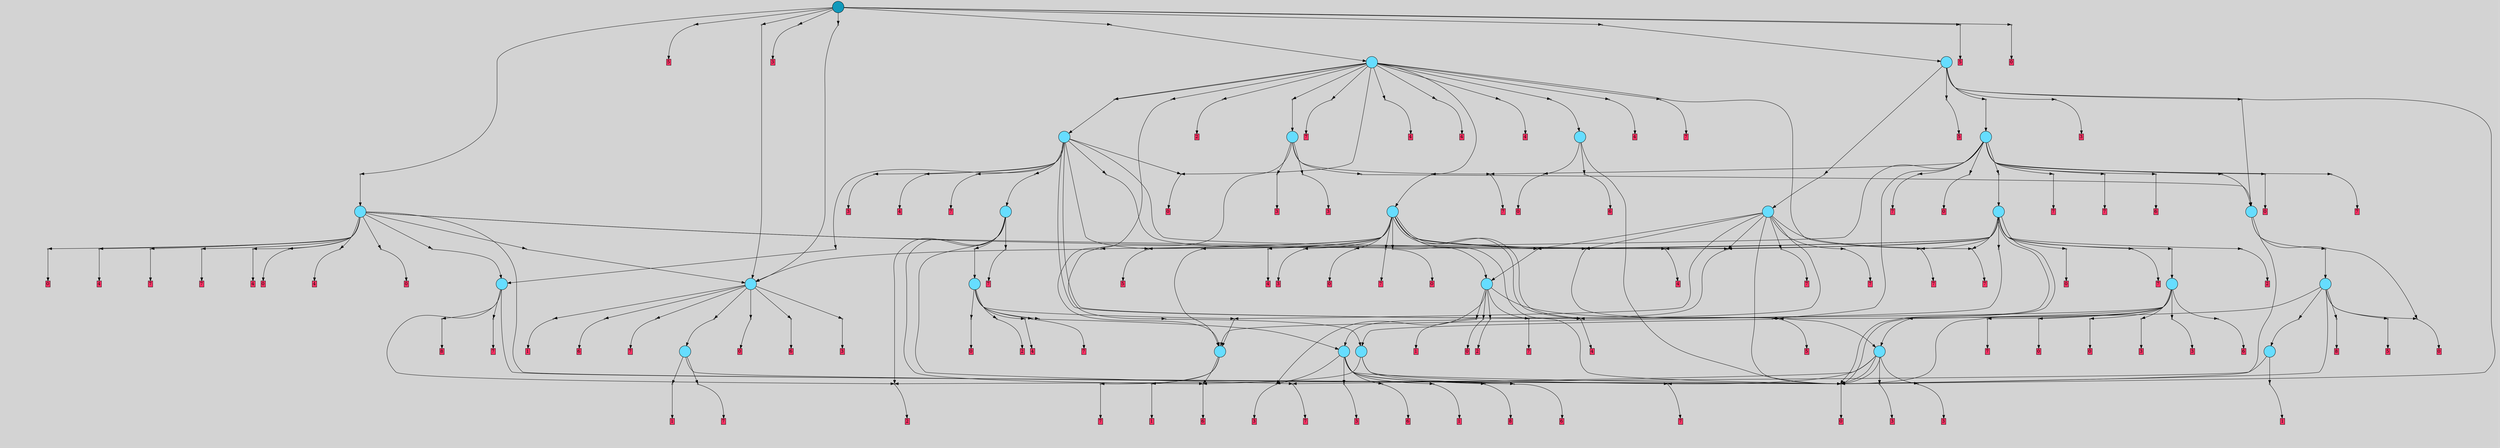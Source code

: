 // File exported with GEGELATI v1.3.1
// On the 2024-07-09 12:57:31
// With the MARL::MarlTPGGraphDotExporter
digraph{
	graph[pad = "0.212, 0.055" bgcolor = lightgray]
	node[shape=circle style = filled label = ""]
		T1 [fillcolor="#66ddff"]
		T6 [fillcolor="#66ddff"]
		T64 [fillcolor="#66ddff"]
		T123 [fillcolor="#66ddff"]
		T225 [fillcolor="#66ddff"]
		T348 [fillcolor="#66ddff"]
		T388 [fillcolor="#66ddff"]
		T452 [fillcolor="#66ddff"]
		T464 [fillcolor="#66ddff"]
		T550 [fillcolor="#66ddff"]
		T738 [fillcolor="#66ddff"]
		T885 [fillcolor="#66ddff"]
		T1081 [fillcolor="#66ddff"]
		T1301 [fillcolor="#66ddff"]
		T1692 [fillcolor="#66ddff"]
		T1806 [fillcolor="#66ddff"]
		T1839 [fillcolor="#66ddff"]
		T1935 [fillcolor="#66ddff"]
		T2142 [fillcolor="#66ddff"]
		T2292 [fillcolor="#66ddff"]
		T2585 [fillcolor="#66ddff"]
		T2786 [fillcolor="#66ddff"]
		T3622 [fillcolor="#66ddff"]
		T4407 [fillcolor="#66ddff"]
		T4593 [fillcolor="#1199bb"]
		P42513 [fillcolor="#cccccc" shape=point] //
		I42513 [shape=box style=invis label="3|0&1|1#2|5&#92;n"]
		P42513 -> I42513[style=invis]
		A29635 [fillcolor="#ff3366" shape=box margin=0.03 width=0 height=0 label="1"]
		T1 -> P42513 -> A29635
		P42514 [fillcolor="#cccccc" shape=point] //
		I42514 [shape=box style=invis label="5|6&0|3#1|5&#92;n3|6&2|3#1|5&#92;n8|7&3|4#1|7&#92;n"]
		P42514 -> I42514[style=invis]
		A29636 [fillcolor="#ff3366" shape=box margin=0.03 width=0 height=0 label="2"]
		T1 -> P42514 -> A29636
		P42515 [fillcolor="#cccccc" shape=point] //
		I42515 [shape=box style=invis label="0|7&3|3#3|0&#92;n0|5&2|4#4|0&#92;n"]
		P42515 -> I42515[style=invis]
		A29637 [fillcolor="#ff3366" shape=box margin=0.03 width=0 height=0 label="6"]
		T6 -> P42515 -> A29637
		P42516 [fillcolor="#cccccc" shape=point] //
		I42516 [shape=box style=invis label="5|3&3|1#3|2&#92;n5|1&4|2#3|7&#92;n"]
		P42516 -> I42516[style=invis]
		A29638 [fillcolor="#ff3366" shape=box margin=0.03 width=0 height=0 label="7"]
		T6 -> P42516 -> A29638
		P42517 [fillcolor="#cccccc" shape=point] //
		I42517 [shape=box style=invis label="4|7&2|2#2|4&#92;n4|0&2|6#3|7&#92;n0|2&4|2#1|2&#92;n6|7&2|2#4|0&#92;n5|2&2|4#4|1&#92;n8|4&2|1#1|7&#92;n3|3&4|5#1|0&#92;n2|4&0|1#3|4&#92;n7|1&4|0#2|3&#92;n"]
		P42517 -> I42517[style=invis]
		A29639 [fillcolor="#ff3366" shape=box margin=0.03 width=0 height=0 label="6"]
		T6 -> P42517 -> A29639
		P42518 [fillcolor="#cccccc" shape=point] //
		I42518 [shape=box style=invis label="2|0&3|4#2|3&#92;n4|0&1|7#4|6&#92;n1|1&4|5#2|2&#92;n"]
		P42518 -> I42518[style=invis]
		A29640 [fillcolor="#ff3366" shape=box margin=0.03 width=0 height=0 label="0"]
		T64 -> P42518 -> A29640
		P42519 [fillcolor="#cccccc" shape=point] //
		I42519 [shape=box style=invis label="3|6&3|2#2|6&#92;n5|2&3|5#3|3&#92;n4|2&4|3#2|2&#92;n"]
		P42519 -> I42519[style=invis]
		A29641 [fillcolor="#ff3366" shape=box margin=0.03 width=0 height=0 label="1"]
		T64 -> P42519 -> A29641
		P42520 [fillcolor="#cccccc" shape=point] //
		I42520 [shape=box style=invis label="3|6&1|7#0|0&#92;n7|4&0|5#4|3&#92;n1|5&4|6#4|5&#92;n4|1&2|0#0|6&#92;n3|2&3|1#4|2&#92;n7|3&1|6#2|1&#92;n3|4&2|4#1|3&#92;n"]
		P42520 -> I42520[style=invis]
		A29642 [fillcolor="#ff3366" shape=box margin=0.03 width=0 height=0 label="7"]
		T64 -> P42520 -> A29642
		P42521 [fillcolor="#cccccc" shape=point] //
		I42521 [shape=box style=invis label="3|4&2|4#2|3&#92;n7|5&4|6#4|5&#92;n4|1&2|0#0|6&#92;n7|4&0|5#4|3&#92;n3|6&1|7#0|0&#92;n"]
		P42521 -> I42521[style=invis]
		A29643 [fillcolor="#ff3366" shape=box margin=0.03 width=0 height=0 label="7"]
		T123 -> P42521 -> A29643
		P42522 [fillcolor="#cccccc" shape=point] //
		I42522 [shape=box style=invis label="6|0&1|2#4|7&#92;n0|2&2|2#1|2&#92;n1|3&2|0#3|5&#92;n6|0&2|5#1|2&#92;n2|4&4|5#2|0&#92;n"]
		P42522 -> I42522[style=invis]
		A29644 [fillcolor="#ff3366" shape=box margin=0.03 width=0 height=0 label="8"]
		T123 -> P42522 -> A29644
		T123 -> P42514
		T123 -> P42518
		P42523 [fillcolor="#cccccc" shape=point] //
		I42523 [shape=box style=invis label="4|0&2|0#3|7&#92;n0|3&2|2#1|4&#92;n4|6&0|1#0|1&#92;n8|4&2|1#1|7&#92;n4|0&2|2#2|4&#92;n0|1&3|3#3|0&#92;n6|4&2|3#4|3&#92;n"]
		P42523 -> I42523[style=invis]
		A29645 [fillcolor="#ff3366" shape=box margin=0.03 width=0 height=0 label="6"]
		T225 -> P42523 -> A29645
		T225 -> P42518
		P42524 [fillcolor="#cccccc" shape=point] //
		I42524 [shape=box style=invis label="6|7&3|6#2|3&#92;n4|0&1|7#4|6&#92;n2|2&3|4#2|3&#92;n"]
		P42524 -> I42524[style=invis]
		A29646 [fillcolor="#ff3366" shape=box margin=0.03 width=0 height=0 label="0"]
		T225 -> P42524 -> A29646
		P42525 [fillcolor="#cccccc" shape=point] //
		I42525 [shape=box style=invis label="6|5&0|7#1|0&#92;n2|4&1|0#0|0&#92;n1|6&1|6#0|7&#92;n0|5&0|5#1|7&#92;n1|5&2|1#1|5&#92;n3|0&4|5#2|3&#92;n1|2&4|4#1|6&#92;n"]
		P42525 -> I42525[style=invis]
		A29647 [fillcolor="#ff3366" shape=box margin=0.03 width=0 height=0 label="8"]
		T348 -> P42525 -> A29647
		P42526 [fillcolor="#cccccc" shape=point] //
		I42526 [shape=box style=invis label="3|4&0|6#1|6&#92;n1|7&0|2#2|7&#92;n3|4&3|7#4|4&#92;n"]
		P42526 -> I42526[style=invis]
		A29648 [fillcolor="#ff3366" shape=box margin=0.03 width=0 height=0 label="5"]
		T348 -> P42526 -> A29648
		P42527 [fillcolor="#cccccc" shape=point] //
		I42527 [shape=box style=invis label="1|0&0|1#2|7&#92;n"]
		P42527 -> I42527[style=invis]
		A29649 [fillcolor="#ff3366" shape=box margin=0.03 width=0 height=0 label="5"]
		T348 -> P42527 -> A29649
		T348 -> P42518
		P42528 [fillcolor="#cccccc" shape=point] //
		I42528 [shape=box style=invis label="1|7&2|2#3|3&#92;n"]
		P42528 -> I42528[style=invis]
		A29650 [fillcolor="#ff3366" shape=box margin=0.03 width=0 height=0 label="0"]
		T348 -> P42528 -> A29650
		P42529 [fillcolor="#cccccc" shape=point] //
		I42529 [shape=box style=invis label="1|2&4|4#1|6&#92;n5|4&4|7#0|5&#92;n1|4&1|6#0|7&#92;n3|0&4|5#2|3&#92;n5|5&2|0#4|0&#92;n3|5&0|7#1|0&#92;n1|5&2|7#1|5&#92;n"]
		P42529 -> I42529[style=invis]
		T348 -> P42529 -> T1
		P42530 [fillcolor="#cccccc" shape=point] //
		I42530 [shape=box style=invis label="2|5&2|4#4|0&#92;n"]
		P42530 -> I42530[style=invis]
		A29651 [fillcolor="#ff3366" shape=box margin=0.03 width=0 height=0 label="6"]
		T388 -> P42530 -> A29651
		P42531 [fillcolor="#cccccc" shape=point] //
		I42531 [shape=box style=invis label="8|5&0|4#1|7&#92;n5|4&4|3#3|7&#92;n5|6&1|1#1|7&#92;n5|3&2|1#1|7&#92;n4|2&3|2#4|3&#92;n8|0&4|6#1|6&#92;n6|4&4|0#2|4&#92;n3|3&4|6#0|6&#92;n5|7&1|2#0|3&#92;n7|2&0|6#2|7&#92;n"]
		P42531 -> I42531[style=invis]
		A29652 [fillcolor="#ff3366" shape=box margin=0.03 width=0 height=0 label="1"]
		T388 -> P42531 -> A29652
		T388 -> P42518
		P42532 [fillcolor="#cccccc" shape=point] //
		I42532 [shape=box style=invis label="1|2&4|4#1|6&#92;n2|4&1|0#0|0&#92;n1|6&1|6#0|7&#92;n1|5&2|1#1|5&#92;n3|0&4|5#2|3&#92;n3|5&0|7#1|0&#92;n"]
		P42532 -> I42532[style=invis]
		A29653 [fillcolor="#ff3366" shape=box margin=0.03 width=0 height=0 label="8"]
		T388 -> P42532 -> A29653
		P42533 [fillcolor="#cccccc" shape=point] //
		I42533 [shape=box style=invis label="6|4&0|1#0|0&#92;n8|7&2|2#0|7&#92;n2|4&1|0#4|2&#92;n4|4&2|5#0|3&#92;n1|0&2|4#1|1&#92;n6|5&4|6#0|3&#92;n2|6&0|3#3|6&#92;n"]
		P42533 -> I42533[style=invis]
		A29654 [fillcolor="#ff3366" shape=box margin=0.03 width=0 height=0 label="3"]
		T388 -> P42533 -> A29654
		P42534 [fillcolor="#cccccc" shape=point] //
		I42534 [shape=box style=invis label="1|0&2|4#1|1&#92;n8|7&2|2#0|7&#92;n2|4&1|0#4|2&#92;n4|4&2|5#0|3&#92;n6|4&0|1#0|0&#92;n6|5&4|6#0|0&#92;n2|6&0|3#3|6&#92;n"]
		P42534 -> I42534[style=invis]
		A29655 [fillcolor="#ff3366" shape=box margin=0.03 width=0 height=0 label="3"]
		T388 -> P42534 -> A29655
		T388 -> P42517
		P42535 [fillcolor="#cccccc" shape=point] //
		I42535 [shape=box style=invis label="3|6&1|7#0|0&#92;n4|1&2|0#0|6&#92;n7|5&4|6#4|5&#92;n3|4&2|4#1|1&#92;n3|2&3|6#4|2&#92;n2|0&4|5#2|4&#92;n7|4&0|5#4|3&#92;n4|3&0|3#1|5&#92;n"]
		P42535 -> I42535[style=invis]
		A29656 [fillcolor="#ff3366" shape=box margin=0.03 width=0 height=0 label="7"]
		T452 -> P42535 -> A29656
		T452 -> P42518
		T452 -> P42516
		P42536 [fillcolor="#cccccc" shape=point] //
		I42536 [shape=box style=invis label="6|5&4|6#0|3&#92;n8|7&2|2#0|7&#92;n2|6&0|3#3|6&#92;n5|4&2|5#0|3&#92;n1|0&2|4#2|1&#92;n6|4&0|1#0|0&#92;n2|4&1|0#4|2&#92;n2|7&4|5#2|4&#92;n"]
		P42536 -> I42536[style=invis]
		A29657 [fillcolor="#ff3366" shape=box margin=0.03 width=0 height=0 label="3"]
		T452 -> P42536 -> A29657
		P42537 [fillcolor="#cccccc" shape=point] //
		I42537 [shape=box style=invis label="6|2&0|7#3|7&#92;n5|7&2|6#4|5&#92;n0|4&1|0#3|6&#92;n6|2&1|4#3|6&#92;n5|3&3|4#0|1&#92;n7|7&0|1#4|4&#92;n2|4&3|2#0|4&#92;n7|1&0|4#3|4&#92;n3|2&4|4#3|1&#92;n"]
		P42537 -> I42537[style=invis]
		A29658 [fillcolor="#ff3366" shape=box margin=0.03 width=0 height=0 label="3"]
		T452 -> P42537 -> A29658
		T452 -> P42518
		P42538 [fillcolor="#cccccc" shape=point] //
		I42538 [shape=box style=invis label="3|0&2|4#0|2&#92;n3|5&1|6#3|7&#92;n1|7&4|2#3|7&#92;n5|3&3|1#3|2&#92;n"]
		P42538 -> I42538[style=invis]
		A29659 [fillcolor="#ff3366" shape=box margin=0.03 width=0 height=0 label="7"]
		T464 -> P42538 -> A29659
		P42539 [fillcolor="#cccccc" shape=point] //
		I42539 [shape=box style=invis label="3|0&2|1#2|5&#92;n6|5&1|3#3|0&#92;n"]
		P42539 -> I42539[style=invis]
		A29660 [fillcolor="#ff3366" shape=box margin=0.03 width=0 height=0 label="1"]
		T464 -> P42539 -> A29660
		T464 -> P42515
		P42540 [fillcolor="#cccccc" shape=point] //
		I42540 [shape=box style=invis label="7|0&1|2#3|1&#92;n8|1&3|1#3|7&#92;n4|6&4|2#4|5&#92;n"]
		P42540 -> I42540[style=invis]
		T550 -> P42540 -> T348
		T550 -> P42528
		T550 -> P42518
		P42541 [fillcolor="#cccccc" shape=point] //
		I42541 [shape=box style=invis label="0|6&1|6#3|2&#92;n7|1&4|2#1|3&#92;n4|1&2|0#2|4&#92;n2|4&3|3#2|3&#92;n6|7&2|2#0|3&#92;n1|4&2|7#2|6&#92;n2|0&2|1#3|5&#92;n4|4&4|5#3|2&#92;n"]
		P42541 -> I42541[style=invis]
		A29661 [fillcolor="#ff3366" shape=box margin=0.03 width=0 height=0 label="7"]
		T738 -> P42541 -> A29661
		P42542 [fillcolor="#cccccc" shape=point] //
		I42542 [shape=box style=invis label="0|0&4|2#2|0&#92;n3|2&4|3#2|2&#92;n0|2&3|5#3|3&#92;n"]
		P42542 -> I42542[style=invis]
		A29662 [fillcolor="#ff3366" shape=box margin=0.03 width=0 height=0 label="1"]
		T738 -> P42542 -> A29662
		T738 -> P42526
		P42543 [fillcolor="#cccccc" shape=point] //
		I42543 [shape=box style=invis label="2|0&3|4#4|3&#92;n1|1&4|5#2|2&#92;n4|0&1|7#4|6&#92;n"]
		P42543 -> I42543[style=invis]
		A29663 [fillcolor="#ff3366" shape=box margin=0.03 width=0 height=0 label="0"]
		T738 -> P42543 -> A29663
		T738 -> P42533
		P42544 [fillcolor="#cccccc" shape=point] //
		I42544 [shape=box style=invis label="5|0&4|5#1|2&#92;n1|6&4|0#4|6&#92;n0|0&1|2#0|7&#92;n6|7&4|0#2|5&#92;n"]
		P42544 -> I42544[style=invis]
		A29664 [fillcolor="#ff3366" shape=box margin=0.03 width=0 height=0 label="2"]
		T738 -> P42544 -> A29664
		P42545 [fillcolor="#cccccc" shape=point] //
		I42545 [shape=box style=invis label="1|1&4|5#2|2&#92;n3|0&3|3#3|4&#92;n4|1&1|7#4|6&#92;n2|0&3|4#2|3&#92;n"]
		P42545 -> I42545[style=invis]
		T885 -> P42545 -> T64
		P42546 [fillcolor="#cccccc" shape=point] //
		I42546 [shape=box style=invis label="5|0&2|1#3|5&#92;n8|4&1|6#3|1&#92;n7|2&2|1#4|1&#92;n3|4&4|3#2|6&#92;n8|7&4|5#1|4&#92;n"]
		P42546 -> I42546[style=invis]
		A29665 [fillcolor="#ff3366" shape=box margin=0.03 width=0 height=0 label="6"]
		T885 -> P42546 -> A29665
		P42547 [fillcolor="#cccccc" shape=point] //
		I42547 [shape=box style=invis label="6|4&0|1#0|0&#92;n1|0&2|4#1|1&#92;n6|5&4|6#0|3&#92;n2|4&1|6#4|2&#92;n4|4&2|5#0|3&#92;n8|7&2|2#0|7&#92;n8|0&2|2#0|4&#92;n"]
		P42547 -> I42547[style=invis]
		A29666 [fillcolor="#ff3366" shape=box margin=0.03 width=0 height=0 label="3"]
		T885 -> P42547 -> A29666
		P42548 [fillcolor="#cccccc" shape=point] //
		I42548 [shape=box style=invis label="7|2&0|2#2|1&#92;n0|5&4|0#1|6&#92;n3|5&4|5#4|6&#92;n2|0&2|3#1|7&#92;n0|2&0|1#4|0&#92;n4|1&3|2#2|6&#92;n"]
		P42548 -> I42548[style=invis]
		A29667 [fillcolor="#ff3366" shape=box margin=0.03 width=0 height=0 label="1"]
		T885 -> P42548 -> A29667
		P42549 [fillcolor="#cccccc" shape=point] //
		I42549 [shape=box style=invis label="7|0&4|1#3|0&#92;n2|7&4|6#0|1&#92;n"]
		P42549 -> I42549[style=invis]
		A29668 [fillcolor="#ff3366" shape=box margin=0.03 width=0 height=0 label="6"]
		T885 -> P42549 -> A29668
		P42550 [fillcolor="#cccccc" shape=point] //
		I42550 [shape=box style=invis label="3|0&2|4#0|2&#92;n8|7&4|2#3|7&#92;n5|3&3|1#3|2&#92;n3|2&1|6#3|7&#92;n"]
		P42550 -> I42550[style=invis]
		A29669 [fillcolor="#ff3366" shape=box margin=0.03 width=0 height=0 label="7"]
		T885 -> P42550 -> A29669
		P42551 [fillcolor="#cccccc" shape=point] //
		I42551 [shape=box style=invis label="2|0&3|4#2|3&#92;n1|1&3|5#2|2&#92;n4|0&1|7#4|6&#92;n"]
		P42551 -> I42551[style=invis]
		A29670 [fillcolor="#ff3366" shape=box margin=0.03 width=0 height=0 label="0"]
		T885 -> P42551 -> A29670
		P42552 [fillcolor="#cccccc" shape=point] //
		I42552 [shape=box style=invis label="1|7&4|1#1|7&#92;n6|4&0|1#0|0&#92;n1|0&2|4#1|1&#92;n6|5&4|6#0|3&#92;n2|4&1|6#4|2&#92;n4|4&2|5#0|3&#92;n8|0&2|2#0|4&#92;n8|7&1|2#0|7&#92;n"]
		P42552 -> I42552[style=invis]
		A29671 [fillcolor="#ff3366" shape=box margin=0.03 width=0 height=0 label="3"]
		T1081 -> P42552 -> A29671
		P42553 [fillcolor="#cccccc" shape=point] //
		I42553 [shape=box style=invis label="3|0&2|4#0|2&#92;n8|7&4|2#3|7&#92;n3|5&1|6#3|7&#92;n5|3&3|1#3|2&#92;n"]
		P42553 -> I42553[style=invis]
		A29672 [fillcolor="#ff3366" shape=box margin=0.03 width=0 height=0 label="7"]
		T1081 -> P42553 -> A29672
		P42554 [fillcolor="#cccccc" shape=point] //
		I42554 [shape=box style=invis label="1|0&1|4#2|3&#92;n3|0&3|4#3|5&#92;n"]
		P42554 -> I42554[style=invis]
		A29673 [fillcolor="#ff3366" shape=box margin=0.03 width=0 height=0 label="3"]
		T1081 -> P42554 -> A29673
		P42555 [fillcolor="#cccccc" shape=point] //
		I42555 [shape=box style=invis label="2|0&3|4#2|3&#92;n6|2&3|5#1|5&#92;n1|1&4|5#2|5&#92;n1|4&0|5#2|2&#92;n2|0&4|4#4|1&#92;n4|7&1|7#4|6&#92;n2|7&1|0#2|3&#92;n"]
		P42555 -> I42555[style=invis]
		T1081 -> P42555 -> T550
		P42556 [fillcolor="#cccccc" shape=point] //
		I42556 [shape=box style=invis label="2|7&1|2#2|7&#92;n8|0&2|4#1|6&#92;n2|1&3|0#2|2&#92;n3|4&2|3#1|2&#92;n4|0&2|5#0|2&#92;n8|7&3|7#1|4&#92;n"]
		P42556 -> I42556[style=invis]
		T1081 -> P42556 -> T6
		P42557 [fillcolor="#cccccc" shape=point] //
		I42557 [shape=box style=invis label="0|4&4|5#4|2&#92;n4|0&1|7#4|4&#92;n7|6&4|5#4|4&#92;n0|0&3|1#0|4&#92;n2|7&3|4#2|3&#92;n"]
		P42557 -> I42557[style=invis]
		T1301 -> P42557 -> T452
		P42558 [fillcolor="#cccccc" shape=point] //
		I42558 [shape=box style=invis label="3|0&2|5#0|2&#92;n6|1&4|3#2|4&#92;n"]
		P42558 -> I42558[style=invis]
		A29674 [fillcolor="#ff3366" shape=box margin=0.03 width=0 height=0 label="4"]
		T1301 -> P42558 -> A29674
		P42559 [fillcolor="#cccccc" shape=point] //
		I42559 [shape=box style=invis label="7|0&2|3#0|1&#92;n1|7&4|4#3|1&#92;n7|7&2|6#4|6&#92;n"]
		P42559 -> I42559[style=invis]
		A29675 [fillcolor="#ff3366" shape=box margin=0.03 width=0 height=0 label="7"]
		T1301 -> P42559 -> A29675
		T1301 -> P42518
		P42560 [fillcolor="#cccccc" shape=point] //
		I42560 [shape=box style=invis label="5|7&1|5#2|0&#92;n4|0&1|2#4|6&#92;n1|1&4|5#2|2&#92;n"]
		P42560 -> I42560[style=invis]
		A29676 [fillcolor="#ff3366" shape=box margin=0.03 width=0 height=0 label="0"]
		T1301 -> P42560 -> A29676
		P42561 [fillcolor="#cccccc" shape=point] //
		I42561 [shape=box style=invis label="4|0&1|7#4|6&#92;n2|0&3|6#2|3&#92;n1|1&4|5#2|2&#92;n6|0&3|0#1|2&#92;n"]
		P42561 -> I42561[style=invis]
		A29677 [fillcolor="#ff3366" shape=box margin=0.03 width=0 height=0 label="0"]
		T1301 -> P42561 -> A29677
		P42562 [fillcolor="#cccccc" shape=point] //
		I42562 [shape=box style=invis label="6|4&0|1#0|0&#92;n8|7&2|2#0|7&#92;n2|4&1|4#4|2&#92;n4|4&2|5#0|3&#92;n2|6&0|3#3|6&#92;n6|5&4|6#0|3&#92;n1|0&2|4#1|1&#92;n"]
		P42562 -> I42562[style=invis]
		A29678 [fillcolor="#ff3366" shape=box margin=0.03 width=0 height=0 label="3"]
		T1301 -> P42562 -> A29678
		P42563 [fillcolor="#cccccc" shape=point] //
		I42563 [shape=box style=invis label="6|5&2|6#0|4&#92;n6|7&1|6#0|0&#92;n8|7&2|2#0|5&#92;n1|0&1|4#1|1&#92;n2|6&0|3#3|6&#92;n6|4&0|1#0|0&#92;n4|3&4|6#0|6&#92;n"]
		P42563 -> I42563[style=invis]
		A29679 [fillcolor="#ff3366" shape=box margin=0.03 width=0 height=0 label="3"]
		T1301 -> P42563 -> A29679
		P42564 [fillcolor="#cccccc" shape=point] //
		I42564 [shape=box style=invis label="3|6&1|4#0|1&#92;n0|0&2|5#0|0&#92;n"]
		P42564 -> I42564[style=invis]
		A29680 [fillcolor="#ff3366" shape=box margin=0.03 width=0 height=0 label="6"]
		T1301 -> P42564 -> A29680
		P42565 [fillcolor="#cccccc" shape=point] //
		I42565 [shape=box style=invis label="2|1&3|1#4|5&#92;n4|2&1|4#3|5&#92;n2|0&4|0#2|4&#92;n8|6&2|5#4|5&#92;n7|4&0|3#4|5&#92;n5|7&1|3#0|5&#92;n6|4&0|5#0|1&#92;n2|2&0|6#4|2&#92;n8|3&3|4#4|0&#92;n"]
		P42565 -> I42565[style=invis]
		A29681 [fillcolor="#ff3366" shape=box margin=0.03 width=0 height=0 label="7"]
		T1692 -> P42565 -> A29681
		P42566 [fillcolor="#cccccc" shape=point] //
		I42566 [shape=box style=invis label="1|0&3|6#2|3&#92;n"]
		P42566 -> I42566[style=invis]
		T1692 -> P42566 -> T464
		P42567 [fillcolor="#cccccc" shape=point] //
		I42567 [shape=box style=invis label="7|0&2|7#2|2&#92;n5|7&2|7#1|2&#92;n8|7&1|7#1|7&#92;n"]
		P42567 -> I42567[style=invis]
		T1692 -> P42567 -> T388
		P42568 [fillcolor="#cccccc" shape=point] //
		I42568 [shape=box style=invis label="7|6&4|5#1|4&#92;n4|0&1|7#4|4&#92;n0|4&4|5#4|2&#92;n0|0&3|1#0|4&#92;n2|7&3|4#2|3&#92;n3|0&0|4#2|2&#92;n"]
		P42568 -> I42568[style=invis]
		T1692 -> P42568 -> T452
		P42569 [fillcolor="#cccccc" shape=point] //
		I42569 [shape=box style=invis label="3|0&2|4#0|2&#92;n5|3&3|1#3|2&#92;n3|5&1|6#3|7&#92;n8|7&4|1#3|7&#92;n"]
		P42569 -> I42569[style=invis]
		A29682 [fillcolor="#ff3366" shape=box margin=0.03 width=0 height=0 label="7"]
		T1692 -> P42569 -> A29682
		P42570 [fillcolor="#cccccc" shape=point] //
		I42570 [shape=box style=invis label="7|4&3|5#1|3&#92;n8|0&1|7#0|0&#92;n0|4&1|6#0|3&#92;n3|4&3|1#4|2&#92;n"]
		P42570 -> I42570[style=invis]
		A29683 [fillcolor="#ff3366" shape=box margin=0.03 width=0 height=0 label="7"]
		T1692 -> P42570 -> A29683
		T1692 -> P42518
		P42571 [fillcolor="#cccccc" shape=point] //
		I42571 [shape=box style=invis label="8|3&2|7#3|0&#92;n8|0&1|3#0|3&#92;n"]
		P42571 -> I42571[style=invis]
		T1692 -> P42571 -> T738
		T1692 -> P42558
		P42572 [fillcolor="#cccccc" shape=point] //
		I42572 [shape=box style=invis label="6|0&4|3#2|4&#92;n0|6&0|0#1|7&#92;n3|0&2|5#0|2&#92;n"]
		P42572 -> I42572[style=invis]
		A29684 [fillcolor="#ff3366" shape=box margin=0.03 width=0 height=0 label="4"]
		T1806 -> P42572 -> A29684
		T1806 -> P42566
		P42573 [fillcolor="#cccccc" shape=point] //
		I42573 [shape=box style=invis label="8|7&0|7#1|7&#92;n7|0&2|7#2|2&#92;n0|4&0|2#3|3&#92;n"]
		P42573 -> I42573[style=invis]
		T1806 -> P42573 -> T388
		P42574 [fillcolor="#cccccc" shape=point] //
		I42574 [shape=box style=invis label="2|6&0|3#3|6&#92;n1|0&2|4#1|1&#92;n8|7&2|2#3|7&#92;n1|2&0|4#2|6&#92;n6|5&4|6#0|3&#92;n8|3&4|3#3|0&#92;n6|4&1|1#0|0&#92;n"]
		P42574 -> I42574[style=invis]
		A29685 [fillcolor="#ff3366" shape=box margin=0.03 width=0 height=0 label="7"]
		T1806 -> P42574 -> A29685
		P42575 [fillcolor="#cccccc" shape=point] //
		I42575 [shape=box style=invis label="4|0&1|6#4|6&#92;n"]
		P42575 -> I42575[style=invis]
		A29686 [fillcolor="#ff3366" shape=box margin=0.03 width=0 height=0 label="0"]
		T1806 -> P42575 -> A29686
		P42576 [fillcolor="#cccccc" shape=point] //
		I42576 [shape=box style=invis label="0|5&0|5#1|0&#92;n3|3&3|4#4|3&#92;n5|0&1|6#3|7&#92;n4|0&2|5#4|7&#92;n3|4&3|0#2|5&#92;n7|6&3|7#1|6&#92;n3|5&2|3#4|4&#92;n"]
		P42576 -> I42576[style=invis]
		A29687 [fillcolor="#ff3366" shape=box margin=0.03 width=0 height=0 label="2"]
		T1806 -> P42576 -> A29687
		P42577 [fillcolor="#cccccc" shape=point] //
		I42577 [shape=box style=invis label="2|6&0|3#3|6&#92;n8|7&2|2#0|7&#92;n2|4&1|0#4|2&#92;n1|0&2|4#1|1&#92;n1|2&0|4#2|6&#92;n6|5&4|6#0|3&#92;n6|4&1|1#0|0&#92;n"]
		P42577 -> I42577[style=invis]
		A29688 [fillcolor="#ff3366" shape=box margin=0.03 width=0 height=0 label="7"]
		T1839 -> P42577 -> A29688
		T1839 -> P42518
		P42578 [fillcolor="#cccccc" shape=point] //
		I42578 [shape=box style=invis label="6|1&4|3#2|4&#92;n3|0&2|5#0|2&#92;n0|6&0|0#1|7&#92;n"]
		P42578 -> I42578[style=invis]
		A29689 [fillcolor="#ff3366" shape=box margin=0.03 width=0 height=0 label="4"]
		T1839 -> P42578 -> A29689
		P42579 [fillcolor="#cccccc" shape=point] //
		I42579 [shape=box style=invis label="2|0&4|0#2|4&#92;n4|2&1|4#3|5&#92;n2|1&3|1#4|5&#92;n8|6&2|5#4|5&#92;n7|4&0|3#4|5&#92;n3|4&2|2#2|1&#92;n5|7&1|3#0|5&#92;n7|4&0|5#0|1&#92;n2|2&0|6#4|2&#92;n"]
		P42579 -> I42579[style=invis]
		A29690 [fillcolor="#ff3366" shape=box margin=0.03 width=0 height=0 label="7"]
		T1839 -> P42579 -> A29690
		T1839 -> P42567
		T1839 -> P42568
		T1839 -> P42570
		T1839 -> P42518
		T1839 -> P42571
		P42580 [fillcolor="#cccccc" shape=point] //
		I42580 [shape=box style=invis label="8|0&3|5#4|5&#92;n1|0&3|6#2|1&#92;n"]
		P42580 -> I42580[style=invis]
		T1839 -> P42580 -> T464
		P42581 [fillcolor="#cccccc" shape=point] //
		I42581 [shape=box style=invis label="6|1&2|7#2|1&#92;n1|1&3|5#2|2&#92;n7|7&3|7#1|3&#92;n2|0&1|4#2|3&#92;n"]
		P42581 -> I42581[style=invis]
		T1839 -> P42581 -> T1301
		P42582 [fillcolor="#cccccc" shape=point] //
		I42582 [shape=box style=invis label="6|0&4|7#2|1&#92;n4|0&2|1#3|2&#92;n"]
		P42582 -> I42582[style=invis]
		A29691 [fillcolor="#ff3366" shape=box margin=0.03 width=0 height=0 label="2"]
		T1839 -> P42582 -> A29691
		P42583 [fillcolor="#cccccc" shape=point] //
		I42583 [shape=box style=invis label="2|0&3|3#2|3&#92;n1|1&4|4#2|2&#92;n"]
		P42583 -> I42583[style=invis]
		A29692 [fillcolor="#ff3366" shape=box margin=0.03 width=0 height=0 label="0"]
		T1839 -> P42583 -> A29692
		T1935 -> P42514
		P42584 [fillcolor="#cccccc" shape=point] //
		I42584 [shape=box style=invis label="2|0&3|4#2|2&#92;n4|0&1|7#4|6&#92;n8|0&0|6#3|3&#92;n5|0&0|6#4|3&#92;n1|1&4|5#2|6&#92;n"]
		P42584 -> I42584[style=invis]
		T1935 -> P42584 -> T1806
		T1935 -> P42515
		T1935 -> P42535
		P42585 [fillcolor="#cccccc" shape=point] //
		I42585 [shape=box style=invis label="6|0&1|5#3|6&#92;n1|7&2|5#3|7&#92;n"]
		P42585 -> I42585[style=invis]
		A29693 [fillcolor="#ff3366" shape=box margin=0.03 width=0 height=0 label="7"]
		T1935 -> P42585 -> A29693
		P42586 [fillcolor="#cccccc" shape=point] //
		I42586 [shape=box style=invis label="7|5&4|3#3|5&#92;n3|3&1|6#3|7&#92;n3|0&3|4#0|6&#92;n"]
		P42586 -> I42586[style=invis]
		A29694 [fillcolor="#ff3366" shape=box margin=0.03 width=0 height=0 label="7"]
		T2142 -> P42586 -> A29694
		P42587 [fillcolor="#cccccc" shape=point] //
		I42587 [shape=box style=invis label="0|4&3|3#3|5&#92;n8|7&0|0#0|2&#92;n5|0&1|1#4|6&#92;n"]
		P42587 -> I42587[style=invis]
		A29695 [fillcolor="#ff3366" shape=box margin=0.03 width=0 height=0 label="0"]
		T2142 -> P42587 -> A29695
		P42588 [fillcolor="#cccccc" shape=point] //
		I42588 [shape=box style=invis label="2|7&1|0#2|3&#92;n6|2&3|5#1|5&#92;n1|4&0|5#2|2&#92;n4|1&4|5#2|5&#92;n6|4&4|3#4|2&#92;n4|7&1|7#4|6&#92;n"]
		P42588 -> I42588[style=invis]
		T2142 -> P42588 -> T550
		P42589 [fillcolor="#cccccc" shape=point] //
		I42589 [shape=box style=invis label="7|5&4|3#1|1&#92;n4|5&4|2#0|3&#92;n2|0&4|5#1|1&#92;n8|0&2|1#3|4&#92;n8|2&3|0#0|7&#92;n"]
		P42589 -> I42589[style=invis]
		A29696 [fillcolor="#ff3366" shape=box margin=0.03 width=0 height=0 label="5"]
		T2142 -> P42589 -> A29696
		P42590 [fillcolor="#cccccc" shape=point] //
		I42590 [shape=box style=invis label="3|5&1|6#3|7&#92;n6|7&2|5#2|7&#92;n7|5&4|3#3|5&#92;n3|0&1|4#0|6&#92;n"]
		P42590 -> I42590[style=invis]
		A29697 [fillcolor="#ff3366" shape=box margin=0.03 width=0 height=0 label="7"]
		T2142 -> P42590 -> A29697
		P42591 [fillcolor="#cccccc" shape=point] //
		I42591 [shape=box style=invis label="3|2&3|1#4|2&#92;n6|4&2|1#1|4&#92;n5|5&0|1#1|6&#92;n3|4&3|6#1|3&#92;n7|5&0|5#4|3&#92;n5|0&1|6#2|1&#92;n1|5&0|6#4|5&#92;n5|5&4|4#2|3&#92;n3|6&1|1#0|4&#92;n"]
		P42591 -> I42591[style=invis]
		A29698 [fillcolor="#ff3366" shape=box margin=0.03 width=0 height=0 label="7"]
		T2142 -> P42591 -> A29698
		P42592 [fillcolor="#cccccc" shape=point] //
		I42592 [shape=box style=invis label="3|4&1|3#0|0&#92;n4|1&4|5#1|7&#92;n2|0&3|4#2|3&#92;n4|0&1|7#0|6&#92;n"]
		P42592 -> I42592[style=invis]
		A29699 [fillcolor="#ff3366" shape=box margin=0.03 width=0 height=0 label="0"]
		T2142 -> P42592 -> A29699
		P42593 [fillcolor="#cccccc" shape=point] //
		I42593 [shape=box style=invis label="8|0&2|4#1|6&#92;n2|1&3|0#2|2&#92;n5|0&2|7#2|7&#92;n3|4&2|3#1|2&#92;n2|3&1|2#2|7&#92;n8|7&3|7#2|4&#92;n"]
		P42593 -> I42593[style=invis]
		T2142 -> P42593 -> T6
		P42594 [fillcolor="#cccccc" shape=point] //
		I42594 [shape=box style=invis label="5|2&3|7#0|3&#92;n3|0&2|3#1|3&#92;n7|5&4|6#4|5&#92;n4|1&2|0#3|6&#92;n3|3&3|1#4|2&#92;n2|1&1|3#0|5&#92;n7|4&0|5#4|3&#92;n"]
		P42594 -> I42594[style=invis]
		A29700 [fillcolor="#ff3366" shape=box margin=0.03 width=0 height=0 label="7"]
		T2142 -> P42594 -> A29700
		P42595 [fillcolor="#cccccc" shape=point] //
		I42595 [shape=box style=invis label="8|5&0|4#1|7&#92;n5|4&4|3#3|7&#92;n5|7&1|2#3|3&#92;n5|6&2|0#4|2&#92;n4|2&2|2#4|3&#92;n8|0&4|6#1|6&#92;n6|4&4|0#2|4&#92;n3|3&4|6#0|6&#92;n5|3&2|1#1|7&#92;n7|2&0|6#2|7&#92;n"]
		P42595 -> I42595[style=invis]
		T2142 -> P42595 -> T1839
		T2142 -> P42553
		P42596 [fillcolor="#cccccc" shape=point] //
		I42596 [shape=box style=invis label="8|4&4|5#1|5&#92;n0|0&2|7#0|4&#92;n"]
		P42596 -> I42596[style=invis]
		A29701 [fillcolor="#ff3366" shape=box margin=0.03 width=0 height=0 label="6"]
		T2142 -> P42596 -> A29701
		P42597 [fillcolor="#cccccc" shape=point] //
		I42597 [shape=box style=invis label="6|2&3|5#1|5&#92;n1|1&4|5#2|5&#92;n1|4&0|6#3|2&#92;n2|0&4|4#4|1&#92;n4|7&1|7#4|6&#92;n"]
		P42597 -> I42597[style=invis]
		T2292 -> P42597 -> T1692
		P42598 [fillcolor="#cccccc" shape=point] //
		I42598 [shape=box style=invis label="0|0&1|7#4|7&#92;n6|1&4|3#4|3&#92;n3|4&3|7#4|2&#92;n0|2&3|4#2|5&#92;n1|1&1|1#3|5&#92;n"]
		P42598 -> I42598[style=invis]
		T2292 -> P42598 -> T2142
		P42599 [fillcolor="#cccccc" shape=point] //
		I42599 [shape=box style=invis label="8|2&0|7#3|7&#92;n7|1&0|4#3|4&#92;n5|5&2|6#4|5&#92;n6|2&1|4#3|6&#92;n5|3&3|4#0|1&#92;n7|0&0|1#4|4&#92;n0|7&1|0#0|6&#92;n3|2&4|4#3|1&#92;n2|4&3|2#0|4&#92;n4|2&2|6#0|6&#92;n"]
		P42599 -> I42599[style=invis]
		A29702 [fillcolor="#ff3366" shape=box margin=0.03 width=0 height=0 label="3"]
		T2292 -> P42599 -> A29702
		P42600 [fillcolor="#cccccc" shape=point] //
		I42600 [shape=box style=invis label="2|0&1|0#2|3&#92;n4|7&1|7#4|6&#92;n7|4&3|4#1|2&#92;n2|0&4|4#4|1&#92;n2|0&3|4#2|3&#92;n3|3&3|2#1|2&#92;n6|2&3|5#2|5&#92;n1|0&4|5#2|5&#92;n"]
		P42600 -> I42600[style=invis]
		T2292 -> P42600 -> T550
		P42601 [fillcolor="#cccccc" shape=point] //
		I42601 [shape=box style=invis label="3|4&0|6#2|6&#92;n3|4&3|7#4|4&#92;n1|7&0|2#2|7&#92;n"]
		P42601 -> I42601[style=invis]
		A29703 [fillcolor="#ff3366" shape=box margin=0.03 width=0 height=0 label="5"]
		T2292 -> P42601 -> A29703
		T2292 -> P42518
		P42602 [fillcolor="#cccccc" shape=point] //
		I42602 [shape=box style=invis label="2|7&3|2#4|0&#92;n0|0&0|5#0|7&#92;n1|2&0|5#4|3&#92;n"]
		P42602 -> I42602[style=invis]
		A29704 [fillcolor="#ff3366" shape=box margin=0.03 width=0 height=0 label="0"]
		T2585 -> P42602 -> A29704
		P42603 [fillcolor="#cccccc" shape=point] //
		I42603 [shape=box style=invis label="0|6&0|0#1|7&#92;n3|0&2|5#0|2&#92;n1|2&2|4#3|5&#92;n"]
		P42603 -> I42603[style=invis]
		A29705 [fillcolor="#ff3366" shape=box margin=0.03 width=0 height=0 label="4"]
		T2585 -> P42603 -> A29705
		P42604 [fillcolor="#cccccc" shape=point] //
		I42604 [shape=box style=invis label="2|0&4|0#2|4&#92;n4|2&1|4#3|5&#92;n2|1&3|1#4|5&#92;n8|6&3|5#4|5&#92;n7|4&0|3#4|5&#92;n3|4&2|2#2|1&#92;n2|2&0|6#4|2&#92;n7|4&0|5#0|1&#92;n5|7&1|3#0|5&#92;n"]
		P42604 -> I42604[style=invis]
		A29706 [fillcolor="#ff3366" shape=box margin=0.03 width=0 height=0 label="7"]
		T2585 -> P42604 -> A29706
		T2585 -> P42568
		P42605 [fillcolor="#cccccc" shape=point] //
		I42605 [shape=box style=invis label="5|0&1|2#3|5&#92;n0|4&1|6#0|3&#92;n8|4&2|3#2|1&#92;n3|4&1|1#4|2&#92;n7|4&1|5#1|3&#92;n2|1&2|7#2|7&#92;n"]
		P42605 -> I42605[style=invis]
		A29707 [fillcolor="#ff3366" shape=box margin=0.03 width=0 height=0 label="7"]
		T2585 -> P42605 -> A29707
		T2585 -> P42571
		P42606 [fillcolor="#cccccc" shape=point] //
		I42606 [shape=box style=invis label="0|1&4|6#3|7&#92;n1|6&2|3#3|1&#92;n6|3&4|3#4|4&#92;n"]
		P42606 -> I42606[style=invis]
		A29708 [fillcolor="#ff3366" shape=box margin=0.03 width=0 height=0 label="4"]
		T2585 -> P42606 -> A29708
		P42607 [fillcolor="#cccccc" shape=point] //
		I42607 [shape=box style=invis label="0|7&4|3#0|0&#92;n3|0&1|1#2|4&#92;n"]
		P42607 -> I42607[style=invis]
		T2585 -> P42607 -> T123
		P42608 [fillcolor="#cccccc" shape=point] //
		I42608 [shape=box style=invis label="4|0&1|7#4|6&#92;n2|0&2|4#2|3&#92;n2|1&3|2#3|5&#92;n6|6&4|2#3|6&#92;n2|1&2|4#0|0&#92;n"]
		P42608 -> I42608[style=invis]
		A29709 [fillcolor="#ff3366" shape=box margin=0.03 width=0 height=0 label="0"]
		T2585 -> P42608 -> A29709
		T2585 -> P42518
		P42609 [fillcolor="#cccccc" shape=point] //
		I42609 [shape=box style=invis label="0|6&0|0#1|6&#92;n3|0&2|5#0|2&#92;n6|1&4|3#2|4&#92;n"]
		P42609 -> I42609[style=invis]
		A29710 [fillcolor="#ff3366" shape=box margin=0.03 width=0 height=0 label="4"]
		T2585 -> P42609 -> A29710
		P42610 [fillcolor="#cccccc" shape=point] //
		I42610 [shape=box style=invis label="8|5&2|6#0|6&#92;n5|0&0|1#4|4&#92;n1|6&2|7#0|5&#92;n4|0&4|4#2|1&#92;n"]
		P42610 -> I42610[style=invis]
		A29711 [fillcolor="#ff3366" shape=box margin=0.03 width=0 height=0 label="0"]
		T2585 -> P42610 -> A29711
		P42611 [fillcolor="#cccccc" shape=point] //
		I42611 [shape=box style=invis label="7|1&3|2#0|6&#92;n2|0&4|4#2|3&#92;n0|1&2|0#4|4&#92;n3|1&4|5#2|2&#92;n2|6&4|3#4|5&#92;n"]
		P42611 -> I42611[style=invis]
		T2585 -> P42611 -> T885
		P42612 [fillcolor="#cccccc" shape=point] //
		I42612 [shape=box style=invis label="2|0&3|5#1|3&#92;n7|2&3|5#1|4&#92;n"]
		P42612 -> I42612[style=invis]
		T2786 -> P42612 -> T738
		T2786 -> P42558
		P42613 [fillcolor="#cccccc" shape=point] //
		I42613 [shape=box style=invis label="1|1&4|5#2|5&#92;n2|7&1|0#2|3&#92;n1|4&0|5#2|3&#92;n2|0&4|4#4|1&#92;n4|7&2|7#4|6&#92;n6|2&3|5#1|5&#92;n"]
		P42613 -> I42613[style=invis]
		T2786 -> P42613 -> T1935
		T2786 -> P42558
		P42614 [fillcolor="#cccccc" shape=point] //
		I42614 [shape=box style=invis label="6|0&1|7#4|6&#92;n1|1&4|1#4|4&#92;n8|5&4|4#2|3&#92;n"]
		P42614 -> I42614[style=invis]
		A29712 [fillcolor="#ff3366" shape=box margin=0.03 width=0 height=0 label="0"]
		T2786 -> P42614 -> A29712
		T2786 -> P42589
		P42615 [fillcolor="#cccccc" shape=point] //
		I42615 [shape=box style=invis label="5|4&3|3#0|1&#92;n6|5&2|6#0|4&#92;n1|0&1|4#1|1&#92;n8|7&2|2#0|5&#92;n1|3&3|2#0|4&#92;n2|0&0|3#3|6&#92;n7|7&0|6#0|3&#92;n6|4&0|1#0|0&#92;n6|7&1|6#0|0&#92;n"]
		P42615 -> I42615[style=invis]
		A29713 [fillcolor="#ff3366" shape=box margin=0.03 width=0 height=0 label="3"]
		T2786 -> P42615 -> A29713
		T2786 -> P42567
		P42616 [fillcolor="#cccccc" shape=point] //
		I42616 [shape=box style=invis label="6|1&4|3#2|4&#92;n3|0&2|5#0|2&#92;n2|7&1|3#2|3&#92;n"]
		P42616 -> I42616[style=invis]
		A29714 [fillcolor="#ff3366" shape=box margin=0.03 width=0 height=0 label="4"]
		T2786 -> P42616 -> A29714
		P42617 [fillcolor="#cccccc" shape=point] //
		I42617 [shape=box style=invis label="6|0&2|3#0|2&#92;n3|4&1|0#2|6&#92;n3|7&0|2#2|1&#92;n6|4&2|0#4|5&#92;n"]
		P42617 -> I42617[style=invis]
		A29715 [fillcolor="#ff3366" shape=box margin=0.03 width=0 height=0 label="7"]
		T2786 -> P42617 -> A29715
		P42618 [fillcolor="#cccccc" shape=point] //
		I42618 [shape=box style=invis label="4|2&4|3#3|1&#92;n3|0&4|0#3|2&#92;n"]
		P42618 -> I42618[style=invis]
		T2786 -> P42618 -> T123
		T3622 -> P42578
		P42619 [fillcolor="#cccccc" shape=point] //
		I42619 [shape=box style=invis label="1|0&3|6#2|3&#92;n2|4&3|6#2|7&#92;n5|6&2|5#3|4&#92;n"]
		P42619 -> I42619[style=invis]
		T3622 -> P42619 -> T464
		T3622 -> P42568
		T3622 -> P42571
		P42620 [fillcolor="#cccccc" shape=point] //
		I42620 [shape=box style=invis label="1|1&4|0#0|3&#92;n6|1&4|5#2|4&#92;n"]
		P42620 -> I42620[style=invis]
		A29716 [fillcolor="#ff3366" shape=box margin=0.03 width=0 height=0 label="4"]
		T3622 -> P42620 -> A29716
		P42621 [fillcolor="#cccccc" shape=point] //
		I42621 [shape=box style=invis label="6|4&0|1#0|0&#92;n1|0&2|4#1|1&#92;n2|4&1|6#4|2&#92;n6|5&4|6#0|3&#92;n4|0&2|5#0|3&#92;n0|5&3|2#2|1&#92;n8|7&2|2#0|7&#92;n8|0&2|2#0|4&#92;n"]
		P42621 -> I42621[style=invis]
		A29717 [fillcolor="#ff3366" shape=box margin=0.03 width=0 height=0 label="3"]
		T3622 -> P42621 -> A29717
		T3622 -> P42589
		P42622 [fillcolor="#cccccc" shape=point] //
		I42622 [shape=box style=invis label="6|6&3|7#2|2&#92;n1|0&4|3#1|3&#92;n6|4&4|5#1|2&#92;n"]
		P42622 -> I42622[style=invis]
		A29718 [fillcolor="#ff3366" shape=box margin=0.03 width=0 height=0 label="0"]
		T3622 -> P42622 -> A29718
		P42623 [fillcolor="#cccccc" shape=point] //
		I42623 [shape=box style=invis label="2|0&4|0#2|4&#92;n8|6&2|5#4|5&#92;n2|1&3|1#4|5&#92;n4|7&1|4#3|5&#92;n7|4&0|3#4|5&#92;n3|4&2|2#2|1&#92;n5|7&1|3#0|5&#92;n7|4&0|5#0|1&#92;n2|2&0|6#4|2&#92;n"]
		P42623 -> I42623[style=invis]
		A29719 [fillcolor="#ff3366" shape=box margin=0.03 width=0 height=0 label="7"]
		T3622 -> P42623 -> A29719
		P42624 [fillcolor="#cccccc" shape=point] //
		I42624 [shape=box style=invis label="4|0&3|6#4|6&#92;n1|1&4|1#2|2&#92;n8|3&0|5#0|2&#92;n"]
		P42624 -> I42624[style=invis]
		A29720 [fillcolor="#ff3366" shape=box margin=0.03 width=0 height=0 label="0"]
		T3622 -> P42624 -> A29720
		T3622 -> P42558
		P42625 [fillcolor="#cccccc" shape=point] //
		I42625 [shape=box style=invis label="0|1&2|0#4|4&#92;n2|0&3|4#2|3&#92;n7|1&3|2#0|6&#92;n3|1&4|5#2|2&#92;n1|5&0|3#3|4&#92;n2|6&4|3#4|5&#92;n"]
		P42625 -> I42625[style=invis]
		T3622 -> P42625 -> T885
		T3622 -> P42518
		T3622 -> P42558
		P42626 [fillcolor="#cccccc" shape=point] //
		I42626 [shape=box style=invis label="6|7&3|3#1|5&#92;n6|1&3|3#2|4&#92;n6|0&4|3#0|3&#92;n"]
		P42626 -> I42626[style=invis]
		A29721 [fillcolor="#ff3366" shape=box margin=0.03 width=0 height=0 label="4"]
		T4407 -> P42626 -> A29721
		P42627 [fillcolor="#cccccc" shape=point] //
		I42627 [shape=box style=invis label="3|4&2|5#0|2&#92;n1|1&0|0#4|5&#92;n"]
		P42627 -> I42627[style=invis]
		A29722 [fillcolor="#ff3366" shape=box margin=0.03 width=0 height=0 label="4"]
		T4407 -> P42627 -> A29722
		P42628 [fillcolor="#cccccc" shape=point] //
		I42628 [shape=box style=invis label="2|0&2|2#4|3&#92;n"]
		P42628 -> I42628[style=invis]
		T4407 -> P42628 -> T225
		P42629 [fillcolor="#cccccc" shape=point] //
		I42629 [shape=box style=invis label="0|0&2|2#3|3&#92;n"]
		P42629 -> I42629[style=invis]
		A29723 [fillcolor="#ff3366" shape=box margin=0.03 width=0 height=0 label="4"]
		T4407 -> P42629 -> A29723
		P42630 [fillcolor="#cccccc" shape=point] //
		I42630 [shape=box style=invis label="8|1&3|4#4|1&#92;n5|2&1|3#0|0&#92;n8|5&3|3#2|1&#92;n7|5&3|0#1|6&#92;n2|0&2|5#2|0&#92;n"]
		P42630 -> I42630[style=invis]
		A29724 [fillcolor="#ff3366" shape=box margin=0.03 width=0 height=0 label="4"]
		T4407 -> P42630 -> A29724
		P42631 [fillcolor="#cccccc" shape=point] //
		I42631 [shape=box style=invis label="1|1&4|5#2|5&#92;n4|7&2|7#4|6&#92;n1|4&0|5#2|3&#92;n2|0&4|4#4|1&#92;n2|7&3|0#2|3&#92;n6|2&3|5#1|5&#92;n"]
		P42631 -> I42631[style=invis]
		T4407 -> P42631 -> T3622
		P42632 [fillcolor="#cccccc" shape=point] //
		I42632 [shape=box style=invis label="4|2&2|5#0|3&#92;n0|2&1|1#1|0&#92;n1|5&0|0#3|6&#92;n8|7&1|1#2|0&#92;n6|7&4|3#0|3&#92;n1|0&3|7#2|6&#92;n"]
		P42632 -> I42632[style=invis]
		A29725 [fillcolor="#ff3366" shape=box margin=0.03 width=0 height=0 label="7"]
		T4407 -> P42632 -> A29725
		T4407 -> P42614
		P42633 [fillcolor="#cccccc" shape=point] //
		I42633 [shape=box style=invis label="0|5&1|6#0|2&#92;n7|3&4|4#0|3&#92;n5|6&3|2#2|6&#92;n8|2&2|6#1|0&#92;n3|0&0|5#0|0&#92;n"]
		P42633 -> I42633[style=invis]
		T4407 -> P42633 -> T2786
		P42634 [fillcolor="#cccccc" shape=point] //
		I42634 [shape=box style=invis label="1|0&3|6#4|3&#92;n1|1&0|2#1|4&#92;n"]
		P42634 -> I42634[style=invis]
		T4407 -> P42634 -> T464
		P42635 [fillcolor="#cccccc" shape=point] //
		I42635 [shape=box style=invis label="0|6&4|4#4|4&#92;n4|5&3|4#2|4&#92;n6|6&2|2#3|5&#92;n5|4&2|4#4|6&#92;n"]
		P42635 -> I42635[style=invis]
		T4407 -> P42635 -> T1081
		P42636 [fillcolor="#cccccc" shape=point] //
		I42636 [shape=box style=invis label="6|0&3|7#4|2&#92;n0|6&1|2#1|6&#92;n"]
		P42636 -> I42636[style=invis]
		A29726 [fillcolor="#ff3366" shape=box margin=0.03 width=0 height=0 label="2"]
		T4407 -> P42636 -> A29726
		T4407 -> P42579
		P42637 [fillcolor="#cccccc" shape=point] //
		I42637 [shape=box style=invis label="5|5&4|7#2|3&#92;n6|3&2|1#1|4&#92;n3|2&3|1#4|2&#92;n5|5&0|1#1|6&#92;n8|1&2|0#0|6&#92;n7|5&0|5#4|3&#92;n3|6&1|1#0|4&#92;n5|0&1|6#2|1&#92;n7|2&4|7#3|6&#92;n1|5&0|3#4|5&#92;n"]
		P42637 -> I42637[style=invis]
		A29727 [fillcolor="#ff3366" shape=box margin=0.03 width=0 height=0 label="7"]
		T4407 -> P42637 -> A29727
		T4407 -> P42633
		P42638 [fillcolor="#cccccc" shape=point] //
		I42638 [shape=box style=invis label="1|1&4|5#2|2&#92;n4|1&2|4#0|4&#92;n1|0&1|7#4|6&#92;n"]
		P42638 -> I42638[style=invis]
		T4593 -> P42638 -> T2585
		P42639 [fillcolor="#cccccc" shape=point] //
		I42639 [shape=box style=invis label="2|6&0|3#3|3&#92;n4|4&2|5#0|3&#92;n2|0&2|0#3|2&#92;n1|7&1|4#4|2&#92;n2|3&2|6#2|5&#92;n8|7&2|0#0|1&#92;n6|4&3|1#0|0&#92;n5|3&2|1#4|1&#92;n6|1&4|6#1|3&#92;n"]
		P42639 -> I42639[style=invis]
		A29728 [fillcolor="#ff3366" shape=box margin=0.03 width=0 height=0 label="5"]
		T4593 -> P42639 -> A29728
		P42640 [fillcolor="#cccccc" shape=point] //
		I42640 [shape=box style=invis label="2|0&3|4#2|3&#92;n4|5&0|1#2|0&#92;n7|1&3|2#0|6&#92;n3|1&0|5#2|2&#92;n3|3&3|5#1|4&#92;n2|0&4|3#4|5&#92;n0|1&2|0#4|4&#92;n"]
		P42640 -> I42640[style=invis]
		T4593 -> P42640 -> T885
		P42641 [fillcolor="#cccccc" shape=point] //
		I42641 [shape=box style=invis label="1|0&2|4#1|1&#92;n6|3&0|1#0|0&#92;n6|5&4|6#0|3&#92;n4|4&2|5#0|3&#92;n5|5&3|5#3|2&#92;n8|7&2|2#0|7&#92;n8|0&2|2#0|4&#92;n"]
		P42641 -> I42641[style=invis]
		A29729 [fillcolor="#ff3366" shape=box margin=0.03 width=0 height=0 label="3"]
		T4593 -> P42641 -> A29729
		P42642 [fillcolor="#cccccc" shape=point] //
		I42642 [shape=box style=invis label="2|6&4|5#1|1&#92;n4|6&2|3#1|1&#92;n8|0&3|1#4|4&#92;n8|2&3|0#0|7&#92;n4|3&0|0#1|4&#92;n6|5&0|3#0|0&#92;n"]
		P42642 -> I42642[style=invis]
		T4593 -> P42642 -> T4407
		P42643 [fillcolor="#cccccc" shape=point] //
		I42643 [shape=box style=invis label="2|6&1|3#3|4&#92;n3|0&4|5#3|2&#92;n8|4&4|1#2|1&#92;n4|1&2|7#0|5&#92;n5|7&3|2#3|0&#92;n"]
		P42643 -> I42643[style=invis]
		T4593 -> P42643 -> T885
		P42644 [fillcolor="#cccccc" shape=point] //
		I42644 [shape=box style=invis label="2|0&1|5#4|4&#92;n3|7&0|0#2|7&#92;n5|5&2|0#0|3&#92;n3|3&0|3#2|5&#92;n1|2&0|6#1|4&#92;n6|3&1|3#2|4&#92;n5|3&2|2#3|6&#92;n7|0&1|7#4|6&#92;n6|5&2|7#0|0&#92;n4|5&3|1#1|1&#92;n"]
		P42644 -> I42644[style=invis]
		T4593 -> P42644 -> T2292
		P42645 [fillcolor="#cccccc" shape=point] //
		I42645 [shape=box style=invis label="7|3&1|5#4|0&#92;n2|0&1|0#4|2&#92;n4|4&2|5#0|3&#92;n8|0&2|4#1|1&#92;n6|4&0|1#3|0&#92;n8|6&2|0#4|4&#92;n8|7&4|4#4|2&#92;n"]
		P42645 -> I42645[style=invis]
		A29730 [fillcolor="#ff3366" shape=box margin=0.03 width=0 height=0 label="5"]
		T4593 -> P42645 -> A29730
		P42646 [fillcolor="#cccccc" shape=point] //
		I42646 [shape=box style=invis label="3|0&4|5#2|2&#92;n2|1&3|4#2|3&#92;n7|2&1|3#2|1&#92;n4|5&2|3#2|1&#92;n"]
		P42646 -> I42646[style=invis]
		A29731 [fillcolor="#ff3366" shape=box margin=0.03 width=0 height=0 label="0"]
		T4593 -> P42646 -> A29731
		{ rank= same T4593 }
}
